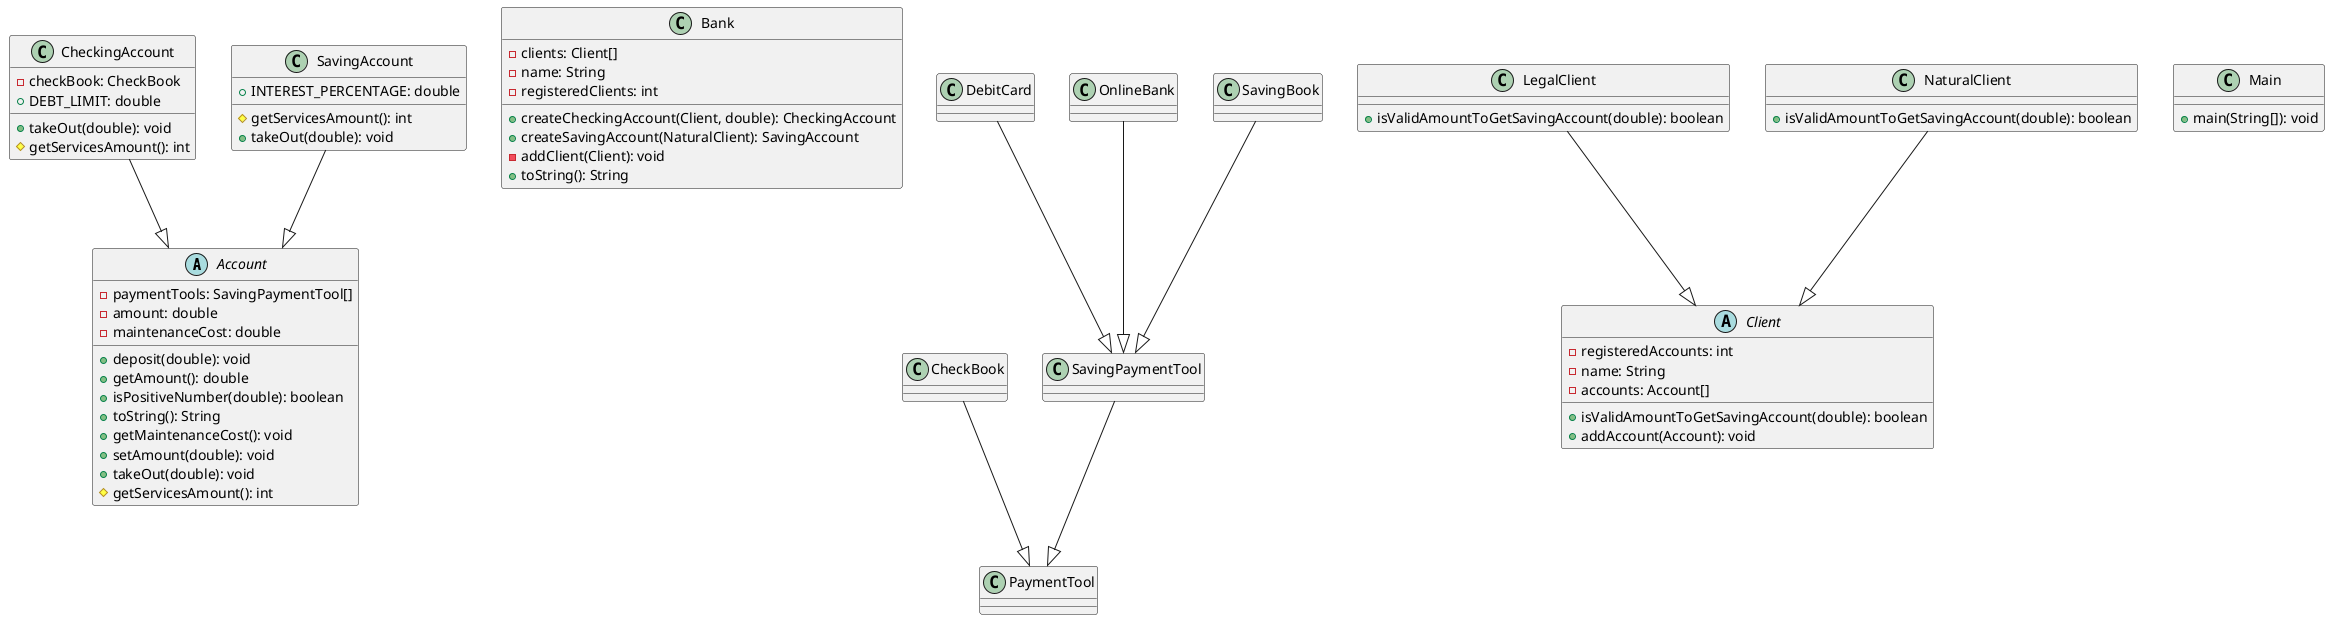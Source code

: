 @startuml
abstract class Account {
  - paymentTools: SavingPaymentTool[]
  - amount: double
  - maintenanceCost: double
  + deposit(double): void
  + getAmount(): double
  + isPositiveNumber(double): boolean
  + toString(): String
  + getMaintenanceCost(): void
  + setAmount(double): void
  + takeOut(double): void
  # getServicesAmount(): int
}
class Bank {
  - clients: Client[]
  - name: String
  - registeredClients: int
  + createCheckingAccount(Client, double): CheckingAccount
  + createSavingAccount(NaturalClient): SavingAccount
  - addClient(Client): void
  + toString(): String
}
class CheckBook
class CheckingAccount {
  - checkBook: CheckBook
  + DEBT_LIMIT: double
  + takeOut(double): void
  # getServicesAmount(): int
}
abstract class Client {
  - registeredAccounts: int
  - name: String
  - accounts: Account[]
  + isValidAmountToGetSavingAccount(double): boolean
  + addAccount(Account): void
}
class DebitCard
class LegalClient {
  + isValidAmountToGetSavingAccount(double): boolean
}
class Main {
  + main(String[]): void
}
class NaturalClient {
  + isValidAmountToGetSavingAccount(double): boolean
}
class OnlineBank
class PaymentTool
class SavingAccount {
  + INTEREST_PERCENTAGE: double
  # getServicesAmount(): int
  + takeOut(double): void
}
class SavingBook
class SavingPaymentTool

CheckBook          --|>  PaymentTool
CheckingAccount    --|>  Account
DebitCard          --|>  SavingPaymentTool
LegalClient        --|>  Client
NaturalClient      --|>  Client
OnlineBank         --|>  SavingPaymentTool
SavingAccount      --|>  Account
SavingBook         --|> SavingPaymentTool
SavingPaymentTool  --|>  PaymentTool
@enduml
